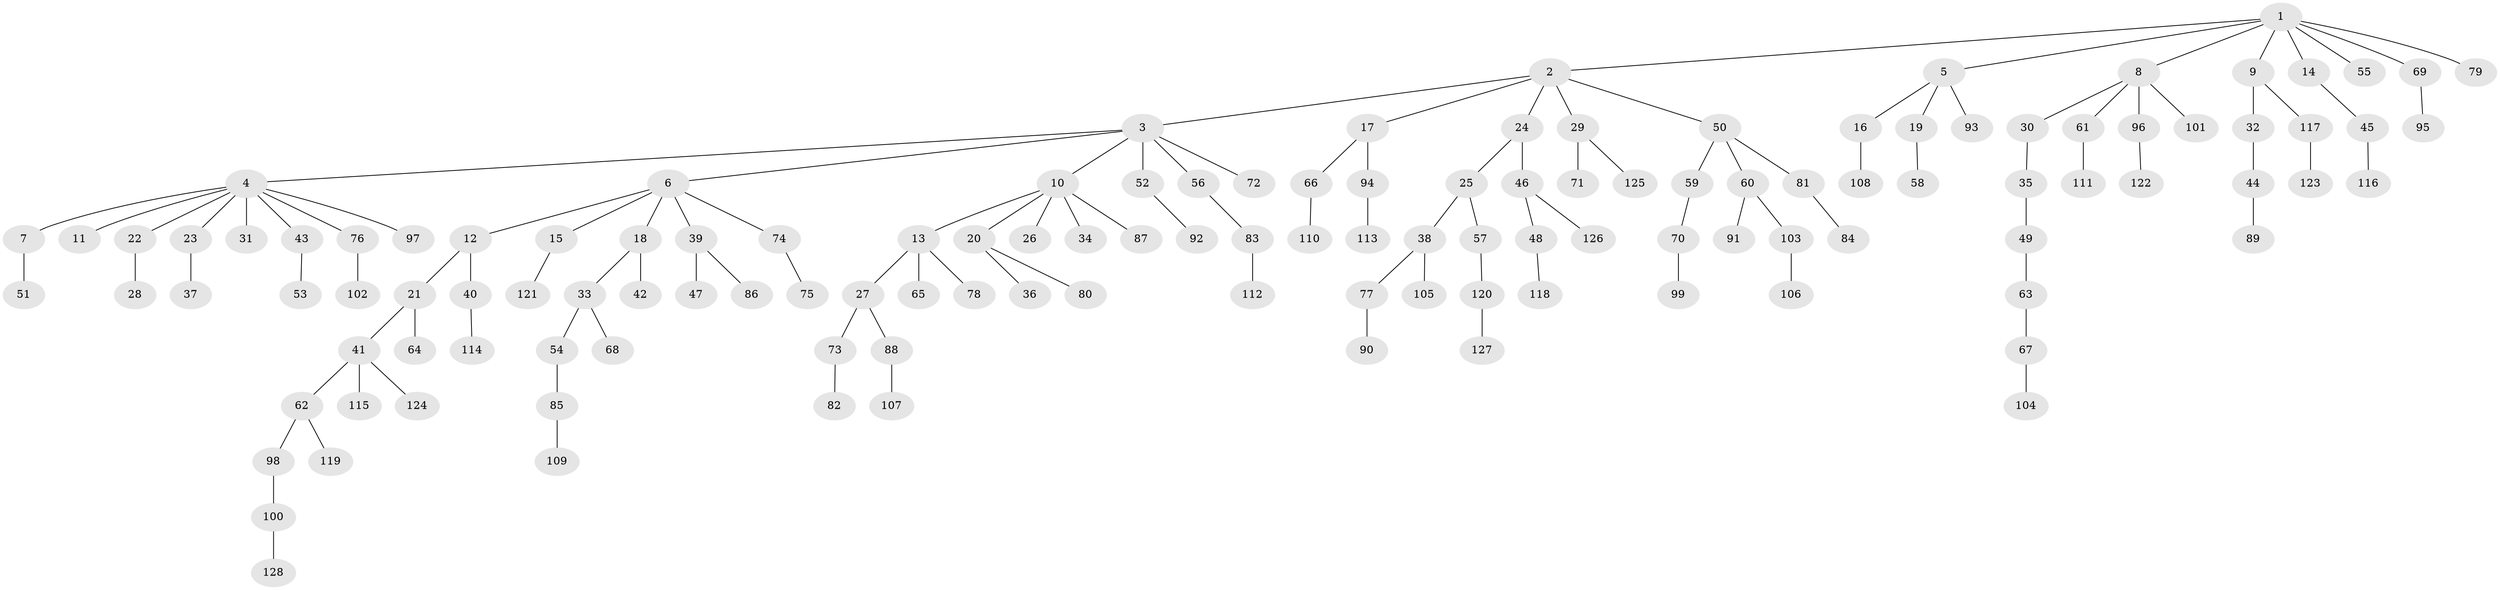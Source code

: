 // Generated by graph-tools (version 1.1) at 2025/11/02/27/25 16:11:25]
// undirected, 128 vertices, 127 edges
graph export_dot {
graph [start="1"]
  node [color=gray90,style=filled];
  1;
  2;
  3;
  4;
  5;
  6;
  7;
  8;
  9;
  10;
  11;
  12;
  13;
  14;
  15;
  16;
  17;
  18;
  19;
  20;
  21;
  22;
  23;
  24;
  25;
  26;
  27;
  28;
  29;
  30;
  31;
  32;
  33;
  34;
  35;
  36;
  37;
  38;
  39;
  40;
  41;
  42;
  43;
  44;
  45;
  46;
  47;
  48;
  49;
  50;
  51;
  52;
  53;
  54;
  55;
  56;
  57;
  58;
  59;
  60;
  61;
  62;
  63;
  64;
  65;
  66;
  67;
  68;
  69;
  70;
  71;
  72;
  73;
  74;
  75;
  76;
  77;
  78;
  79;
  80;
  81;
  82;
  83;
  84;
  85;
  86;
  87;
  88;
  89;
  90;
  91;
  92;
  93;
  94;
  95;
  96;
  97;
  98;
  99;
  100;
  101;
  102;
  103;
  104;
  105;
  106;
  107;
  108;
  109;
  110;
  111;
  112;
  113;
  114;
  115;
  116;
  117;
  118;
  119;
  120;
  121;
  122;
  123;
  124;
  125;
  126;
  127;
  128;
  1 -- 2;
  1 -- 5;
  1 -- 8;
  1 -- 9;
  1 -- 14;
  1 -- 55;
  1 -- 69;
  1 -- 79;
  2 -- 3;
  2 -- 17;
  2 -- 24;
  2 -- 29;
  2 -- 50;
  3 -- 4;
  3 -- 6;
  3 -- 10;
  3 -- 52;
  3 -- 56;
  3 -- 72;
  4 -- 7;
  4 -- 11;
  4 -- 22;
  4 -- 23;
  4 -- 31;
  4 -- 43;
  4 -- 76;
  4 -- 97;
  5 -- 16;
  5 -- 19;
  5 -- 93;
  6 -- 12;
  6 -- 15;
  6 -- 18;
  6 -- 39;
  6 -- 74;
  7 -- 51;
  8 -- 30;
  8 -- 61;
  8 -- 96;
  8 -- 101;
  9 -- 32;
  9 -- 117;
  10 -- 13;
  10 -- 20;
  10 -- 26;
  10 -- 34;
  10 -- 87;
  12 -- 21;
  12 -- 40;
  13 -- 27;
  13 -- 65;
  13 -- 78;
  14 -- 45;
  15 -- 121;
  16 -- 108;
  17 -- 66;
  17 -- 94;
  18 -- 33;
  18 -- 42;
  19 -- 58;
  20 -- 36;
  20 -- 80;
  21 -- 41;
  21 -- 64;
  22 -- 28;
  23 -- 37;
  24 -- 25;
  24 -- 46;
  25 -- 38;
  25 -- 57;
  27 -- 73;
  27 -- 88;
  29 -- 71;
  29 -- 125;
  30 -- 35;
  32 -- 44;
  33 -- 54;
  33 -- 68;
  35 -- 49;
  38 -- 77;
  38 -- 105;
  39 -- 47;
  39 -- 86;
  40 -- 114;
  41 -- 62;
  41 -- 115;
  41 -- 124;
  43 -- 53;
  44 -- 89;
  45 -- 116;
  46 -- 48;
  46 -- 126;
  48 -- 118;
  49 -- 63;
  50 -- 59;
  50 -- 60;
  50 -- 81;
  52 -- 92;
  54 -- 85;
  56 -- 83;
  57 -- 120;
  59 -- 70;
  60 -- 91;
  60 -- 103;
  61 -- 111;
  62 -- 98;
  62 -- 119;
  63 -- 67;
  66 -- 110;
  67 -- 104;
  69 -- 95;
  70 -- 99;
  73 -- 82;
  74 -- 75;
  76 -- 102;
  77 -- 90;
  81 -- 84;
  83 -- 112;
  85 -- 109;
  88 -- 107;
  94 -- 113;
  96 -- 122;
  98 -- 100;
  100 -- 128;
  103 -- 106;
  117 -- 123;
  120 -- 127;
}
